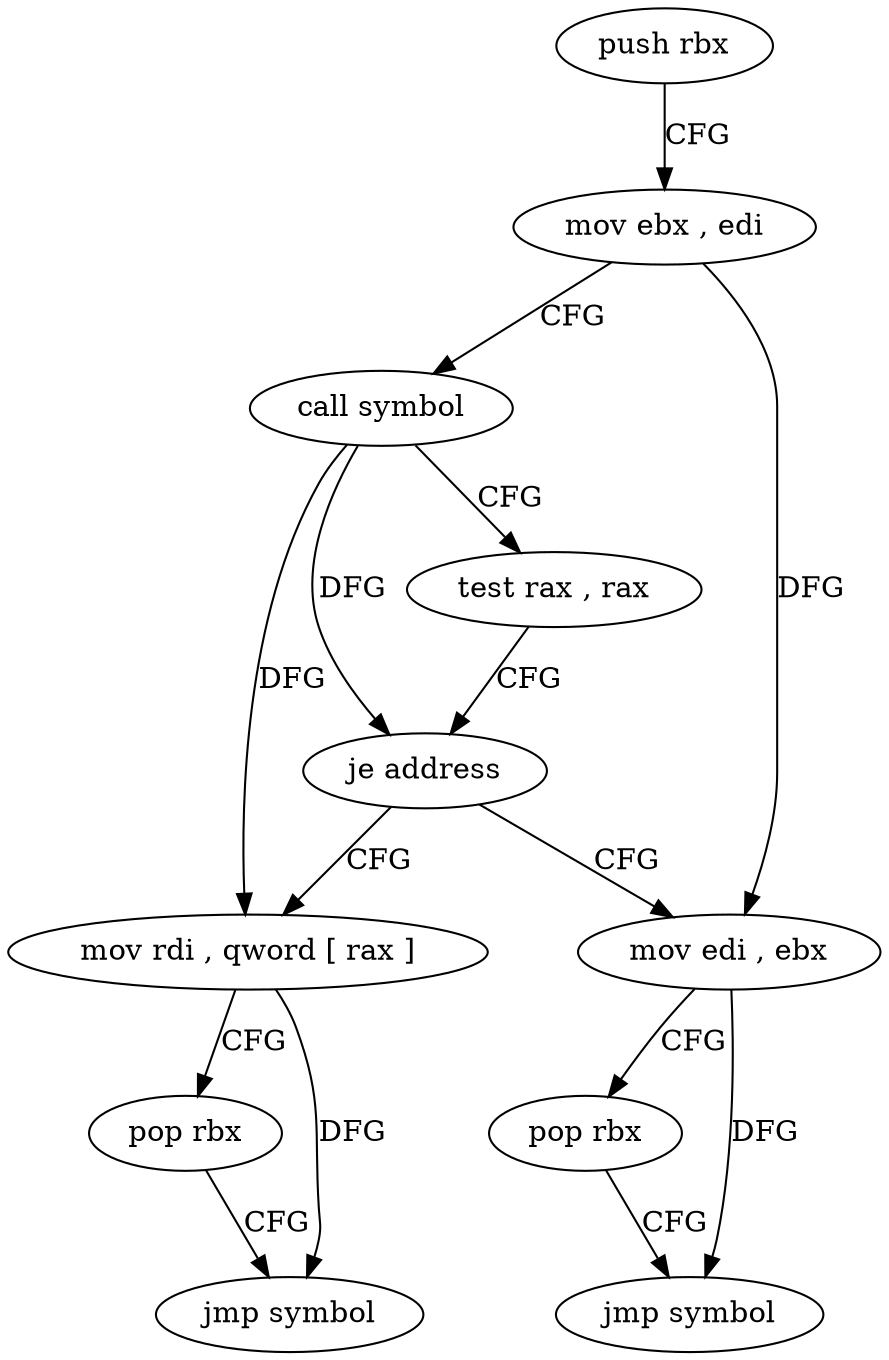 digraph "func" {
"4203920" [label = "push rbx" ]
"4203921" [label = "mov ebx , edi" ]
"4203923" [label = "call symbol" ]
"4203928" [label = "test rax , rax" ]
"4203931" [label = "je address" ]
"4203942" [label = "mov edi , ebx" ]
"4203933" [label = "mov rdi , qword [ rax ]" ]
"4203944" [label = "pop rbx" ]
"4203945" [label = "jmp symbol" ]
"4203936" [label = "pop rbx" ]
"4203937" [label = "jmp symbol" ]
"4203920" -> "4203921" [ label = "CFG" ]
"4203921" -> "4203923" [ label = "CFG" ]
"4203921" -> "4203942" [ label = "DFG" ]
"4203923" -> "4203928" [ label = "CFG" ]
"4203923" -> "4203931" [ label = "DFG" ]
"4203923" -> "4203933" [ label = "DFG" ]
"4203928" -> "4203931" [ label = "CFG" ]
"4203931" -> "4203942" [ label = "CFG" ]
"4203931" -> "4203933" [ label = "CFG" ]
"4203942" -> "4203944" [ label = "CFG" ]
"4203942" -> "4203945" [ label = "DFG" ]
"4203933" -> "4203936" [ label = "CFG" ]
"4203933" -> "4203937" [ label = "DFG" ]
"4203944" -> "4203945" [ label = "CFG" ]
"4203936" -> "4203937" [ label = "CFG" ]
}

